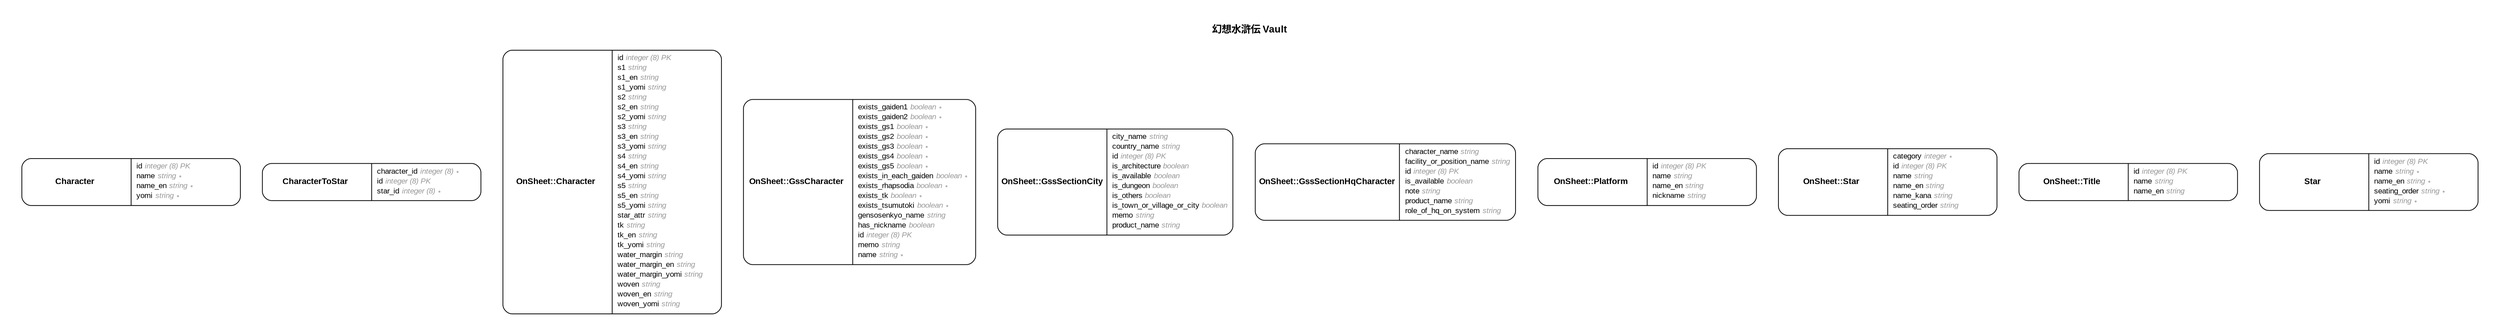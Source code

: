 digraph Vault {
rankdir = "LR";
ranksep = "0.5";
nodesep = "0.4";
pad = "0.4,0.4";
margin = "0,0";
concentrate = "true";
labelloc = "t";
fontsize = "13";
fontname = "Arial Bold";
splines = "spline";
node[ shape  =  "Mrecord" , fontsize  =  "10" , fontname  =  "Arial" , margin  =  "0.07,0.05" , penwidth  =  "1.0"];
edge[ fontname  =  "Arial" , fontsize  =  "7" , dir  =  "both" , arrowsize  =  "0.9" , penwidth  =  "1.0" , labelangle  =  "32" , labeldistance  =  "1.8"];
rankdir = "TB";
label = "幻想水滸伝 Vault\n\n";
splines = "spline";
m_Character [label = <<table border="0" align="center" cellspacing="0.5" cellpadding="0" width="134">
  <tr><td align="center" valign="bottom" width="130"><font face="Arial Bold" point-size="11">Character</font></td></tr>
</table>
|
<table border="0" align="left" cellspacing="2" cellpadding="0" width="134">
  <tr><td align="left" width="130" port="id">id <font face="Arial Italic" color="grey60">integer (8) PK</font></td></tr>
  <tr><td align="left" width="130" port="name">name <font face="Arial Italic" color="grey60">string ∗</font></td></tr>
  <tr><td align="left" width="130" port="name_en">name_en <font face="Arial Italic" color="grey60">string ∗</font></td></tr>
  <tr><td align="left" width="130" port="yomi">yomi <font face="Arial Italic" color="grey60">string ∗</font></td></tr>
</table>
>];
m_CharacterToStar [label = <<table border="0" align="center" cellspacing="0.5" cellpadding="0" width="134">
  <tr><td align="center" valign="bottom" width="130"><font face="Arial Bold" point-size="11">CharacterToStar</font></td></tr>
</table>
|
<table border="0" align="left" cellspacing="2" cellpadding="0" width="134">
  <tr><td align="left" width="130" port="character_id">character_id <font face="Arial Italic" color="grey60">integer (8) ∗</font></td></tr>
  <tr><td align="left" width="130" port="id">id <font face="Arial Italic" color="grey60">integer (8) PK</font></td></tr>
  <tr><td align="left" width="130" port="star_id">star_id <font face="Arial Italic" color="grey60">integer (8) ∗</font></td></tr>
</table>
>];
"m_OnSheet::Character" [label = <<table border="0" align="center" cellspacing="0.5" cellpadding="0" width="134">
  <tr><td align="center" valign="bottom" width="130"><font face="Arial Bold" point-size="11">OnSheet::Character</font></td></tr>
</table>
|
<table border="0" align="left" cellspacing="2" cellpadding="0" width="134">
  <tr><td align="left" width="130" port="id">id <font face="Arial Italic" color="grey60">integer (8) PK</font></td></tr>
  <tr><td align="left" width="130" port="s1">s1 <font face="Arial Italic" color="grey60">string</font></td></tr>
  <tr><td align="left" width="130" port="s1_en">s1_en <font face="Arial Italic" color="grey60">string</font></td></tr>
  <tr><td align="left" width="130" port="s1_yomi">s1_yomi <font face="Arial Italic" color="grey60">string</font></td></tr>
  <tr><td align="left" width="130" port="s2">s2 <font face="Arial Italic" color="grey60">string</font></td></tr>
  <tr><td align="left" width="130" port="s2_en">s2_en <font face="Arial Italic" color="grey60">string</font></td></tr>
  <tr><td align="left" width="130" port="s2_yomi">s2_yomi <font face="Arial Italic" color="grey60">string</font></td></tr>
  <tr><td align="left" width="130" port="s3">s3 <font face="Arial Italic" color="grey60">string</font></td></tr>
  <tr><td align="left" width="130" port="s3_en">s3_en <font face="Arial Italic" color="grey60">string</font></td></tr>
  <tr><td align="left" width="130" port="s3_yomi">s3_yomi <font face="Arial Italic" color="grey60">string</font></td></tr>
  <tr><td align="left" width="130" port="s4">s4 <font face="Arial Italic" color="grey60">string</font></td></tr>
  <tr><td align="left" width="130" port="s4_en">s4_en <font face="Arial Italic" color="grey60">string</font></td></tr>
  <tr><td align="left" width="130" port="s4_yomi">s4_yomi <font face="Arial Italic" color="grey60">string</font></td></tr>
  <tr><td align="left" width="130" port="s5">s5 <font face="Arial Italic" color="grey60">string</font></td></tr>
  <tr><td align="left" width="130" port="s5_en">s5_en <font face="Arial Italic" color="grey60">string</font></td></tr>
  <tr><td align="left" width="130" port="s5_yomi">s5_yomi <font face="Arial Italic" color="grey60">string</font></td></tr>
  <tr><td align="left" width="130" port="star_attr">star_attr <font face="Arial Italic" color="grey60">string</font></td></tr>
  <tr><td align="left" width="130" port="tk">tk <font face="Arial Italic" color="grey60">string</font></td></tr>
  <tr><td align="left" width="130" port="tk_en">tk_en <font face="Arial Italic" color="grey60">string</font></td></tr>
  <tr><td align="left" width="130" port="tk_yomi">tk_yomi <font face="Arial Italic" color="grey60">string</font></td></tr>
  <tr><td align="left" width="130" port="water_margin">water_margin <font face="Arial Italic" color="grey60">string</font></td></tr>
  <tr><td align="left" width="130" port="water_margin_en">water_margin_en <font face="Arial Italic" color="grey60">string</font></td></tr>
  <tr><td align="left" width="130" port="water_margin_yomi">water_margin_yomi <font face="Arial Italic" color="grey60">string</font></td></tr>
  <tr><td align="left" width="130" port="woven">woven <font face="Arial Italic" color="grey60">string</font></td></tr>
  <tr><td align="left" width="130" port="woven_en">woven_en <font face="Arial Italic" color="grey60">string</font></td></tr>
  <tr><td align="left" width="130" port="woven_yomi">woven_yomi <font face="Arial Italic" color="grey60">string</font></td></tr>
</table>
>];
"m_OnSheet::GssCharacter" [label = <<table border="0" align="center" cellspacing="0.5" cellpadding="0" width="134">
  <tr><td align="center" valign="bottom" width="130"><font face="Arial Bold" point-size="11">OnSheet::GssCharacter</font></td></tr>
</table>
|
<table border="0" align="left" cellspacing="2" cellpadding="0" width="134">
  <tr><td align="left" width="130" port="exists_gaiden1">exists_gaiden1 <font face="Arial Italic" color="grey60">boolean ∗</font></td></tr>
  <tr><td align="left" width="130" port="exists_gaiden2">exists_gaiden2 <font face="Arial Italic" color="grey60">boolean ∗</font></td></tr>
  <tr><td align="left" width="130" port="exists_gs1">exists_gs1 <font face="Arial Italic" color="grey60">boolean ∗</font></td></tr>
  <tr><td align="left" width="130" port="exists_gs2">exists_gs2 <font face="Arial Italic" color="grey60">boolean ∗</font></td></tr>
  <tr><td align="left" width="130" port="exists_gs3">exists_gs3 <font face="Arial Italic" color="grey60">boolean ∗</font></td></tr>
  <tr><td align="left" width="130" port="exists_gs4">exists_gs4 <font face="Arial Italic" color="grey60">boolean ∗</font></td></tr>
  <tr><td align="left" width="130" port="exists_gs5">exists_gs5 <font face="Arial Italic" color="grey60">boolean ∗</font></td></tr>
  <tr><td align="left" width="130" port="exists_in_each_gaiden">exists_in_each_gaiden <font face="Arial Italic" color="grey60">boolean ∗</font></td></tr>
  <tr><td align="left" width="130" port="exists_rhapsodia">exists_rhapsodia <font face="Arial Italic" color="grey60">boolean ∗</font></td></tr>
  <tr><td align="left" width="130" port="exists_tk">exists_tk <font face="Arial Italic" color="grey60">boolean ∗</font></td></tr>
  <tr><td align="left" width="130" port="exists_tsumutoki">exists_tsumutoki <font face="Arial Italic" color="grey60">boolean ∗</font></td></tr>
  <tr><td align="left" width="130" port="gensosenkyo_name">gensosenkyo_name <font face="Arial Italic" color="grey60">string</font></td></tr>
  <tr><td align="left" width="130" port="has_nickname">has_nickname <font face="Arial Italic" color="grey60">boolean</font></td></tr>
  <tr><td align="left" width="130" port="id">id <font face="Arial Italic" color="grey60">integer (8) PK</font></td></tr>
  <tr><td align="left" width="130" port="memo">memo <font face="Arial Italic" color="grey60">string</font></td></tr>
  <tr><td align="left" width="130" port="name">name <font face="Arial Italic" color="grey60">string ∗</font></td></tr>
</table>
>];
"m_OnSheet::GssSectionCity" [label = <<table border="0" align="center" cellspacing="0.5" cellpadding="0" width="134">
  <tr><td align="center" valign="bottom" width="130"><font face="Arial Bold" point-size="11">OnSheet::GssSectionCity</font></td></tr>
</table>
|
<table border="0" align="left" cellspacing="2" cellpadding="0" width="134">
  <tr><td align="left" width="130" port="city_name">city_name <font face="Arial Italic" color="grey60">string</font></td></tr>
  <tr><td align="left" width="130" port="country_name">country_name <font face="Arial Italic" color="grey60">string</font></td></tr>
  <tr><td align="left" width="130" port="id">id <font face="Arial Italic" color="grey60">integer (8) PK</font></td></tr>
  <tr><td align="left" width="130" port="is_architecture">is_architecture <font face="Arial Italic" color="grey60">boolean</font></td></tr>
  <tr><td align="left" width="130" port="is_available">is_available <font face="Arial Italic" color="grey60">boolean</font></td></tr>
  <tr><td align="left" width="130" port="is_dungeon">is_dungeon <font face="Arial Italic" color="grey60">boolean</font></td></tr>
  <tr><td align="left" width="130" port="is_others">is_others <font face="Arial Italic" color="grey60">boolean</font></td></tr>
  <tr><td align="left" width="130" port="is_town_or_village_or_city">is_town_or_village_or_city <font face="Arial Italic" color="grey60">boolean</font></td></tr>
  <tr><td align="left" width="130" port="memo">memo <font face="Arial Italic" color="grey60">string</font></td></tr>
  <tr><td align="left" width="130" port="product_name">product_name <font face="Arial Italic" color="grey60">string</font></td></tr>
</table>
>];
"m_OnSheet::GssSectionHqCharacter" [label = <<table border="0" align="center" cellspacing="0.5" cellpadding="0" width="134">
  <tr><td align="center" valign="bottom" width="130"><font face="Arial Bold" point-size="11">OnSheet::GssSectionHqCharacter</font></td></tr>
</table>
|
<table border="0" align="left" cellspacing="2" cellpadding="0" width="134">
  <tr><td align="left" width="130" port="character_name">character_name <font face="Arial Italic" color="grey60">string</font></td></tr>
  <tr><td align="left" width="130" port="facility_or_position_name">facility_or_position_name <font face="Arial Italic" color="grey60">string</font></td></tr>
  <tr><td align="left" width="130" port="id">id <font face="Arial Italic" color="grey60">integer (8) PK</font></td></tr>
  <tr><td align="left" width="130" port="is_available">is_available <font face="Arial Italic" color="grey60">boolean</font></td></tr>
  <tr><td align="left" width="130" port="note">note <font face="Arial Italic" color="grey60">string</font></td></tr>
  <tr><td align="left" width="130" port="product_name">product_name <font face="Arial Italic" color="grey60">string</font></td></tr>
  <tr><td align="left" width="130" port="role_of_hq_on_system">role_of_hq_on_system <font face="Arial Italic" color="grey60">string</font></td></tr>
</table>
>];
"m_OnSheet::Platform" [label = <<table border="0" align="center" cellspacing="0.5" cellpadding="0" width="134">
  <tr><td align="center" valign="bottom" width="130"><font face="Arial Bold" point-size="11">OnSheet::Platform</font></td></tr>
</table>
|
<table border="0" align="left" cellspacing="2" cellpadding="0" width="134">
  <tr><td align="left" width="130" port="id">id <font face="Arial Italic" color="grey60">integer (8) PK</font></td></tr>
  <tr><td align="left" width="130" port="name">name <font face="Arial Italic" color="grey60">string</font></td></tr>
  <tr><td align="left" width="130" port="name_en">name_en <font face="Arial Italic" color="grey60">string</font></td></tr>
  <tr><td align="left" width="130" port="nickname">nickname <font face="Arial Italic" color="grey60">string</font></td></tr>
</table>
>];
"m_OnSheet::Star" [label = <<table border="0" align="center" cellspacing="0.5" cellpadding="0" width="134">
  <tr><td align="center" valign="bottom" width="130"><font face="Arial Bold" point-size="11">OnSheet::Star</font></td></tr>
</table>
|
<table border="0" align="left" cellspacing="2" cellpadding="0" width="134">
  <tr><td align="left" width="130" port="category">category <font face="Arial Italic" color="grey60">integer ∗</font></td></tr>
  <tr><td align="left" width="130" port="id">id <font face="Arial Italic" color="grey60">integer (8) PK</font></td></tr>
  <tr><td align="left" width="130" port="name">name <font face="Arial Italic" color="grey60">string</font></td></tr>
  <tr><td align="left" width="130" port="name_en">name_en <font face="Arial Italic" color="grey60">string</font></td></tr>
  <tr><td align="left" width="130" port="name_kana">name_kana <font face="Arial Italic" color="grey60">string</font></td></tr>
  <tr><td align="left" width="130" port="seating_order">seating_order <font face="Arial Italic" color="grey60">string</font></td></tr>
</table>
>];
"m_OnSheet::Title" [label = <<table border="0" align="center" cellspacing="0.5" cellpadding="0" width="134">
  <tr><td align="center" valign="bottom" width="130"><font face="Arial Bold" point-size="11">OnSheet::Title</font></td></tr>
</table>
|
<table border="0" align="left" cellspacing="2" cellpadding="0" width="134">
  <tr><td align="left" width="130" port="id">id <font face="Arial Italic" color="grey60">integer (8) PK</font></td></tr>
  <tr><td align="left" width="130" port="name">name <font face="Arial Italic" color="grey60">string</font></td></tr>
  <tr><td align="left" width="130" port="name_en">name_en <font face="Arial Italic" color="grey60">string</font></td></tr>
</table>
>];
m_Star [label = <<table border="0" align="center" cellspacing="0.5" cellpadding="0" width="134">
  <tr><td align="center" valign="bottom" width="130"><font face="Arial Bold" point-size="11">Star</font></td></tr>
</table>
|
<table border="0" align="left" cellspacing="2" cellpadding="0" width="134">
  <tr><td align="left" width="130" port="id">id <font face="Arial Italic" color="grey60">integer (8) PK</font></td></tr>
  <tr><td align="left" width="130" port="name">name <font face="Arial Italic" color="grey60">string ∗</font></td></tr>
  <tr><td align="left" width="130" port="name_en">name_en <font face="Arial Italic" color="grey60">string ∗</font></td></tr>
  <tr><td align="left" width="130" port="seating_order">seating_order <font face="Arial Italic" color="grey60">string ∗</font></td></tr>
  <tr><td align="left" width="130" port="yomi">yomi <font face="Arial Italic" color="grey60">string ∗</font></td></tr>
</table>
>];
}
